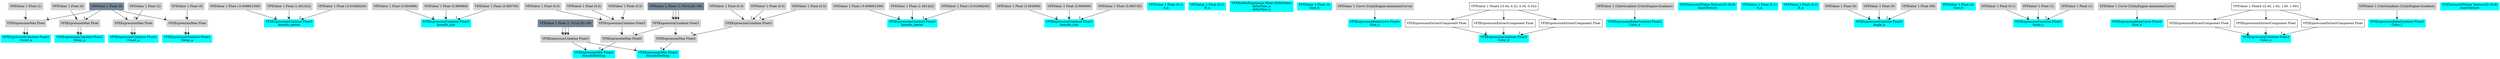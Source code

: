 digraph G {
node0 [shape="box" color="cyan" style="filled" label="VFXExpressionCombine Float2
Count_a"]
node1 [shape="box" color="lightgray" style="filled" label="VFXExpressionMax Float"]
node2 [shape="box" color="lightgray" style="filled" label="VFXValue`1 Float (1)"]
node3 [shape="box" color="lightslategray" style="filled" label="VFXValue`1 Float (0)"]
node4 [shape="box" color="cyan" style="filled" label="VFXExpressionCombine Float2
Delay_a"]
node5 [shape="box" color="lightgray" style="filled" label="VFXExpressionMax Float"]
node6 [shape="box" color="lightgray" style="filled" label="VFXValue`1 Float (0)"]
node7 [shape="box" color="cyan" style="filled" label="VFXExpressionCombine Float2
Count_a"]
node8 [shape="box" color="lightgray" style="filled" label="VFXExpressionMax Float"]
node9 [shape="box" color="lightgray" style="filled" label="VFXValue`1 Float (2)"]
node10 [shape="box" color="cyan" style="filled" label="VFXExpressionCombine Float2
Delay_a"]
node11 [shape="box" color="lightgray" style="filled" label="VFXExpressionMax Float"]
node12 [shape="box" color="lightgray" style="filled" label="VFXValue`1 Float (0)"]
node13 [shape="box" color="cyan" style="filled" label="VFXExpressionCombine Float3
bounds_center"]
node14 [shape="box" color="lightgray" style="filled" label="VFXValue`1 Float (-0.008661509)"]
node15 [shape="box" color="lightgray" style="filled" label="VFXValue`1 Float (1.401422)"]
node16 [shape="box" color="lightgray" style="filled" label="VFXValue`1 Float (-0.01848245)"]
node17 [shape="box" color="cyan" style="filled" label="VFXExpressionCombine Float3
bounds_size"]
node18 [shape="box" color="lightgray" style="filled" label="VFXValue`1 Float (3.004998)"]
node19 [shape="box" color="lightgray" style="filled" label="VFXValue`1 Float (3.960069)"]
node20 [shape="box" color="lightgray" style="filled" label="VFXValue`1 Float (3.060745)"]
node21 [shape="box" color="cyan" style="filled" label="VFXExpressionMin Float3
boundsPadding"]
node22 [shape="box" color="lightgray" style="filled" label="VFXExpressionMax Float3"]
node23 [shape="box" color="lightgray" style="filled" label="VFXExpressionCombine Float3"]
node24 [shape="box" color="lightgray" style="filled" label="VFXValue`1 Float (0.5)"]
node25 [shape="box" color="lightgray" style="filled" label="VFXValue`1 Float (0.5)"]
node26 [shape="box" color="lightgray" style="filled" label="VFXValue`1 Float (0.5)"]
node27 [shape="box" color="lightgray" style="filled" label="VFXExpressionCombine Float3"]
node28 [shape="box" color="lightslategray" style="filled" label="VFXValue`1 Float (-1.701412E+38)"]
node29 [shape="box" color="lightgray" style="filled" label="VFXExpressionCombine Float3"]
node30 [shape="box" color="lightslategray" style="filled" label="VFXValue`1 Float (1.701412E+38)"]
node31 [shape="box" color="cyan" style="filled" label="VFXExpressionCombine Float3
bounds_center"]
node32 [shape="box" color="lightgray" style="filled" label="VFXValue`1 Float (-0.008661509)"]
node33 [shape="box" color="lightgray" style="filled" label="VFXValue`1 Float (1.401422)"]
node34 [shape="box" color="lightgray" style="filled" label="VFXValue`1 Float (-0.01848245)"]
node35 [shape="box" color="cyan" style="filled" label="VFXExpressionCombine Float3
bounds_size"]
node36 [shape="box" color="lightgray" style="filled" label="VFXValue`1 Float (3.004998)"]
node37 [shape="box" color="lightgray" style="filled" label="VFXValue`1 Float (3.960069)"]
node38 [shape="box" color="lightgray" style="filled" label="VFXValue`1 Float (3.060745)"]
node39 [shape="box" color="cyan" style="filled" label="VFXExpressionMin Float3
boundsPadding"]
node40 [shape="box" color="lightgray" style="filled" label="VFXExpressionMax Float3"]
node41 [shape="box" color="lightgray" style="filled" label="VFXExpressionCombine Float3"]
node42 [shape="box" color="lightgray" style="filled" label="VFXValue`1 Float (0.5)"]
node43 [shape="box" color="lightgray" style="filled" label="VFXValue`1 Float (0.5)"]
node44 [shape="box" color="lightgray" style="filled" label="VFXValue`1 Float (0.5)"]
node45 [shape="box" color="cyan" style="filled" label="VFXValue`1 Float (0.1)
A_a"]
node46 [shape="box" color="cyan" style="filled" label="VFXValue`1 Float (0.2)
B_a"]
node47 [shape="box" color="cyan" style="filled" label="VFXBuiltInExpression Float (DeltaTime)
deltaTime_a
deltaTime_a"]
node48 [shape="box" color="cyan" style="filled" label="VFXValue`1 Float (4)
Size_b"]
node49 [shape="box" color="cyan" style="filled" label="VFXExpressionBakeCurve Float4
Size_c"]
node50 [shape="box" color="lightgray" style="filled" label="VFXValue`1 Curve (UnityEngine.AnimationCurve)"]
node51 [shape="box" color="cyan" style="filled" label="VFXExpressionCombine Float3
Color_d"]
node52 [shape="box" label="VFXExpressionExtractComponent Float"]
node53 [shape="box" label="VFXValue`1 Float4 ((3.44, 0.32, 0.34, 0.32))"]
node54 [shape="box" label="VFXExpressionExtractComponent Float"]
node55 [shape="box" label="VFXExpressionExtractComponent Float"]
node56 [shape="box" color="cyan" style="filled" label="VFXExpressionBakeGradient Float2
Color_e"]
node57 [shape="box" color="lightgray" style="filled" label="VFXValue`1 ColorGradient (UnityEngine.Gradient)"]
node58 [shape="box" color="cyan" style="filled" label="VFXTexture2DValue Texture2D (918)
mainTexture"]
node59 [shape="box" color="cyan" style="filled" label="VFXValue`1 Float (0.1)
A_a"]
node60 [shape="box" color="cyan" style="filled" label="VFXValue`1 Float (0.2)
B_a"]
node61 [shape="box" color="cyan" style="filled" label="VFXExpressionCombine Float3
Angle_b"]
node62 [shape="box" color="lightgray" style="filled" label="VFXValue`1 Float (0)"]
node63 [shape="box" color="lightgray" style="filled" label="VFXValue`1 Float (0)"]
node64 [shape="box" color="lightgray" style="filled" label="VFXValue`1 Float (80)"]
node65 [shape="box" color="cyan" style="filled" label="VFXValue`1 Float (4)
Size_b"]
node66 [shape="box" color="cyan" style="filled" label="VFXExpressionCombine Float3
Scale_c"]
node67 [shape="box" color="lightgray" style="filled" label="VFXValue`1 Float (0.1)"]
node68 [shape="box" color="lightgray" style="filled" label="VFXValue`1 Float (1)"]
node69 [shape="box" color="lightgray" style="filled" label="VFXValue`1 Float (1)"]
node70 [shape="box" color="cyan" style="filled" label="VFXExpressionBakeCurve Float4
Size_d"]
node71 [shape="box" color="lightgray" style="filled" label="VFXValue`1 Curve (UnityEngine.AnimationCurve)"]
node72 [shape="box" color="cyan" style="filled" label="VFXExpressionCombine Float3
Color_e"]
node73 [shape="box" label="VFXExpressionExtractComponent Float"]
node74 [shape="box" label="VFXValue`1 Float4 ((2.40, 1.62, 1.65, 1.00))"]
node75 [shape="box" label="VFXExpressionExtractComponent Float"]
node76 [shape="box" label="VFXExpressionExtractComponent Float"]
node77 [shape="box" color="cyan" style="filled" label="VFXExpressionBakeGradient Float2
Color_f"]
node78 [shape="box" color="lightgray" style="filled" label="VFXValue`1 ColorGradient (UnityEngine.Gradient)"]
node79 [shape="box" color="cyan" style="filled" label="VFXTexture2DValue Texture2D (918)
mainTexture"]
node1 -> node0 [headlabel="0"]
node1 -> node0 [headlabel="1"]
node2 -> node1 [headlabel="0"]
node3 -> node1 [headlabel="1"]
node5 -> node4 [headlabel="0"]
node5 -> node4 [headlabel="1"]
node6 -> node5 [headlabel="0"]
node3 -> node5 [headlabel="1"]
node8 -> node7 [headlabel="0"]
node8 -> node7 [headlabel="1"]
node9 -> node8 [headlabel="0"]
node3 -> node8 [headlabel="1"]
node11 -> node10 [headlabel="0"]
node11 -> node10 [headlabel="1"]
node12 -> node11 [headlabel="0"]
node3 -> node11 [headlabel="1"]
node14 -> node13 [headlabel="0"]
node15 -> node13 [headlabel="1"]
node16 -> node13 [headlabel="2"]
node18 -> node17 [headlabel="0"]
node19 -> node17 [headlabel="1"]
node20 -> node17 [headlabel="2"]
node22 -> node21 [headlabel="0"]
node29 -> node21 [headlabel="1"]
node23 -> node22 [headlabel="0"]
node27 -> node22 [headlabel="1"]
node24 -> node23 [headlabel="0"]
node25 -> node23 [headlabel="1"]
node26 -> node23 [headlabel="2"]
node28 -> node27 [headlabel="0"]
node28 -> node27 [headlabel="1"]
node28 -> node27 [headlabel="2"]
node30 -> node29 [headlabel="0"]
node30 -> node29 [headlabel="1"]
node30 -> node29 [headlabel="2"]
node32 -> node31 [headlabel="0"]
node33 -> node31 [headlabel="1"]
node34 -> node31 [headlabel="2"]
node36 -> node35 [headlabel="0"]
node37 -> node35 [headlabel="1"]
node38 -> node35 [headlabel="2"]
node40 -> node39 [headlabel="0"]
node29 -> node39 [headlabel="1"]
node41 -> node40 [headlabel="0"]
node27 -> node40 [headlabel="1"]
node42 -> node41 [headlabel="0"]
node43 -> node41 [headlabel="1"]
node44 -> node41 [headlabel="2"]
node50 -> node49 
node52 -> node51 [headlabel="0"]
node54 -> node51 [headlabel="1"]
node55 -> node51 [headlabel="2"]
node53 -> node52 
node53 -> node54 
node53 -> node55 
node57 -> node56 
node62 -> node61 [headlabel="0"]
node63 -> node61 [headlabel="1"]
node64 -> node61 [headlabel="2"]
node67 -> node66 [headlabel="0"]
node68 -> node66 [headlabel="1"]
node69 -> node66 [headlabel="2"]
node71 -> node70 
node73 -> node72 [headlabel="0"]
node75 -> node72 [headlabel="1"]
node76 -> node72 [headlabel="2"]
node74 -> node73 
node74 -> node75 
node74 -> node76 
node78 -> node77 
}
